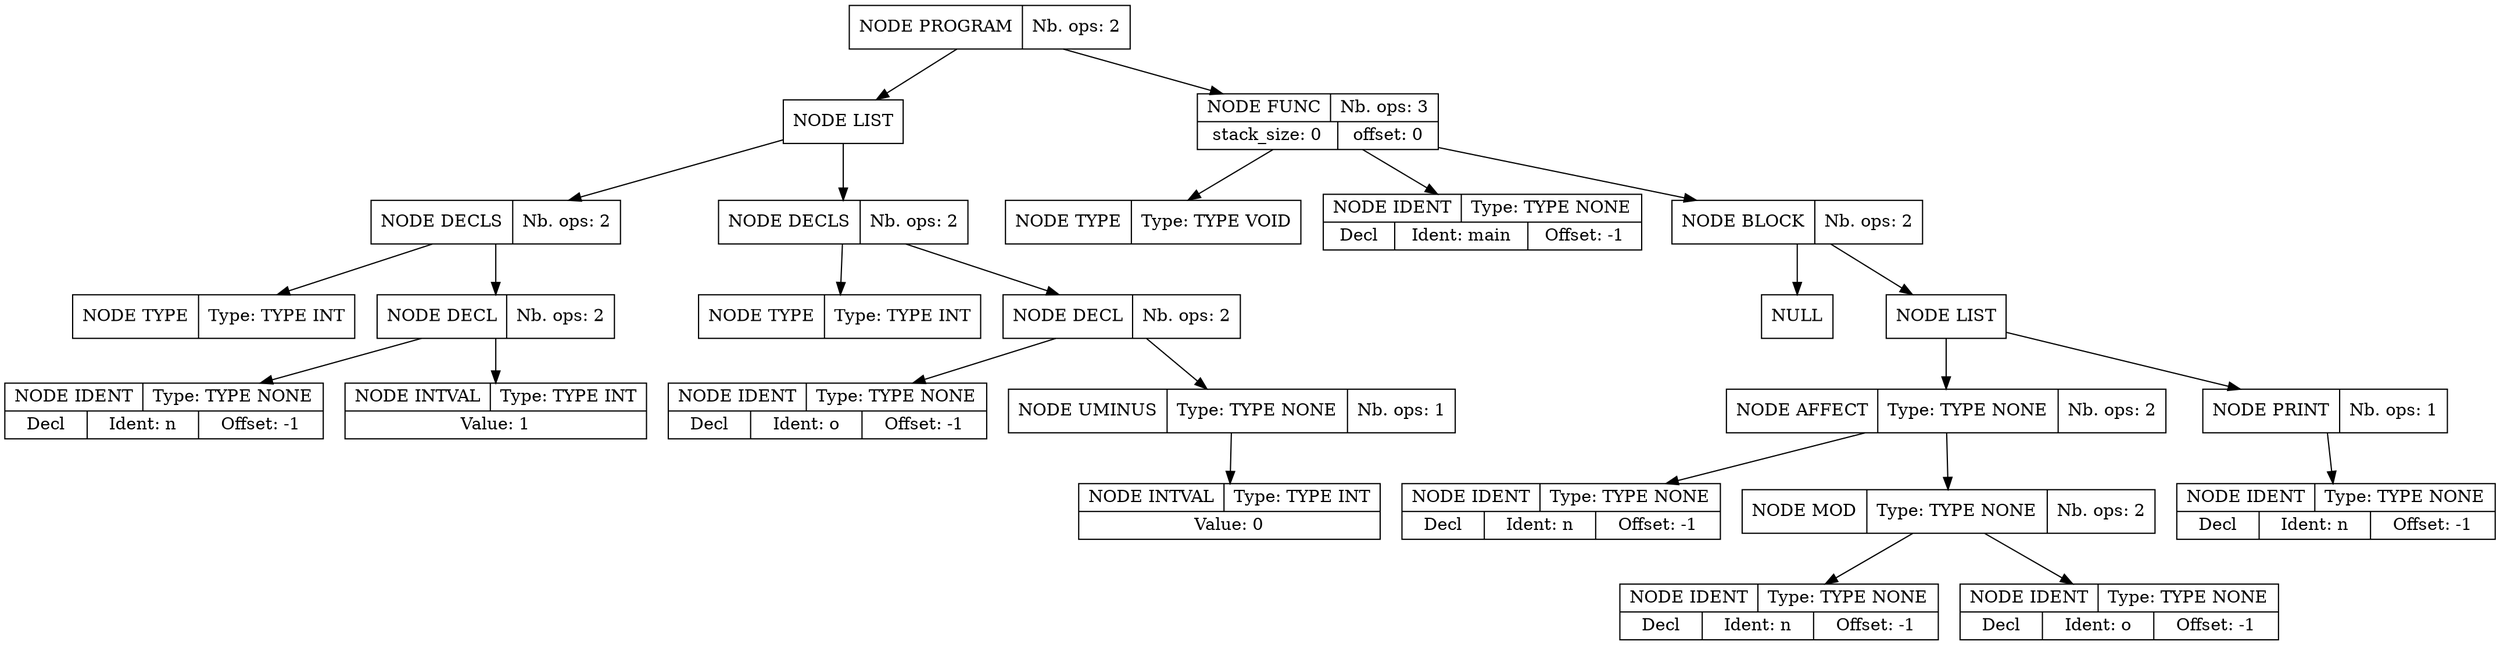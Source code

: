 digraph global_vars {
    N1 [shape=record, label="{{NODE PROGRAM|Nb. ops: 2}}"];
    N2 [shape=record, label="{{NODE LIST}}"];
    N3 [shape=record, label="{{NODE DECLS|Nb. ops: 2}}"];
    N4 [shape=record, label="{{NODE TYPE|Type: TYPE INT}}"];
    edge[tailclip=true];
    N3 -> N4
    N5 [shape=record, label="{{NODE DECL|Nb. ops: 2}}"];
    N6 [shape=record, label="{{NODE IDENT|Type: TYPE NONE}|{<decl>Decl      |Ident: n|Offset: -1}}"];
    edge[tailclip=true];
    N5 -> N6
    N7 [shape=record, label="{{NODE INTVAL|Type: TYPE INT}|{Value: 1}}"];
    edge[tailclip=true];
    N5 -> N7
    edge[tailclip=true];
    N3 -> N5
    edge[tailclip=true];
    N2 -> N3
    N8 [shape=record, label="{{NODE DECLS|Nb. ops: 2}}"];
    N9 [shape=record, label="{{NODE TYPE|Type: TYPE INT}}"];
    edge[tailclip=true];
    N8 -> N9
    N10 [shape=record, label="{{NODE DECL|Nb. ops: 2}}"];
    N11 [shape=record, label="{{NODE IDENT|Type: TYPE NONE}|{<decl>Decl      |Ident: o|Offset: -1}}"];
    edge[tailclip=true];
    N10 -> N11
    N12 [shape=record, label="{{NODE UMINUS|Type: TYPE NONE|Nb. ops: 1}}"];
    N13 [shape=record, label="{{NODE INTVAL|Type: TYPE INT}|{Value: 0}}"];
    edge[tailclip=true];
    N12 -> N13
    edge[tailclip=true];
    N10 -> N12
    edge[tailclip=true];
    N8 -> N10
    edge[tailclip=true];
    N2 -> N8
    edge[tailclip=true];
    N1 -> N2
    N14 [shape=record, label="{{NODE FUNC|Nb. ops: 3}|{stack_size: 0|offset: 0}}"];
    N15 [shape=record, label="{{NODE TYPE|Type: TYPE VOID}}"];
    edge[tailclip=true];
    N14 -> N15
    N16 [shape=record, label="{{NODE IDENT|Type: TYPE NONE}|{<decl>Decl      |Ident: main|Offset: -1}}"];
    edge[tailclip=true];
    N14 -> N16
    N17 [shape=record, label="{{NODE BLOCK|Nb. ops: 2}}"];
    N18 [shape=record, label="{{NULL}}"];
    edge[tailclip=true];
    N17 -> N18
    N19 [shape=record, label="{{NODE LIST}}"];
    N20 [shape=record, label="{{NODE AFFECT|Type: TYPE NONE|Nb. ops: 2}}"];
    N21 [shape=record, label="{{NODE IDENT|Type: TYPE NONE}|{<decl>Decl      |Ident: n|Offset: -1}}"];
    edge[tailclip=true];
    N20 -> N21
    N22 [shape=record, label="{{NODE MOD|Type: TYPE NONE|Nb. ops: 2}}"];
    N23 [shape=record, label="{{NODE IDENT|Type: TYPE NONE}|{<decl>Decl      |Ident: n|Offset: -1}}"];
    edge[tailclip=true];
    N22 -> N23
    N24 [shape=record, label="{{NODE IDENT|Type: TYPE NONE}|{<decl>Decl      |Ident: o|Offset: -1}}"];
    edge[tailclip=true];
    N22 -> N24
    edge[tailclip=true];
    N20 -> N22
    edge[tailclip=true];
    N19 -> N20
    N25 [shape=record, label="{{NODE PRINT|Nb. ops: 1}}"];
    N26 [shape=record, label="{{NODE IDENT|Type: TYPE NONE}|{<decl>Decl      |Ident: n|Offset: -1}}"];
    edge[tailclip=true];
    N25 -> N26
    edge[tailclip=true];
    N19 -> N25
    edge[tailclip=true];
    N17 -> N19
    edge[tailclip=true];
    N14 -> N17
    edge[tailclip=true];
    N1 -> N14
}